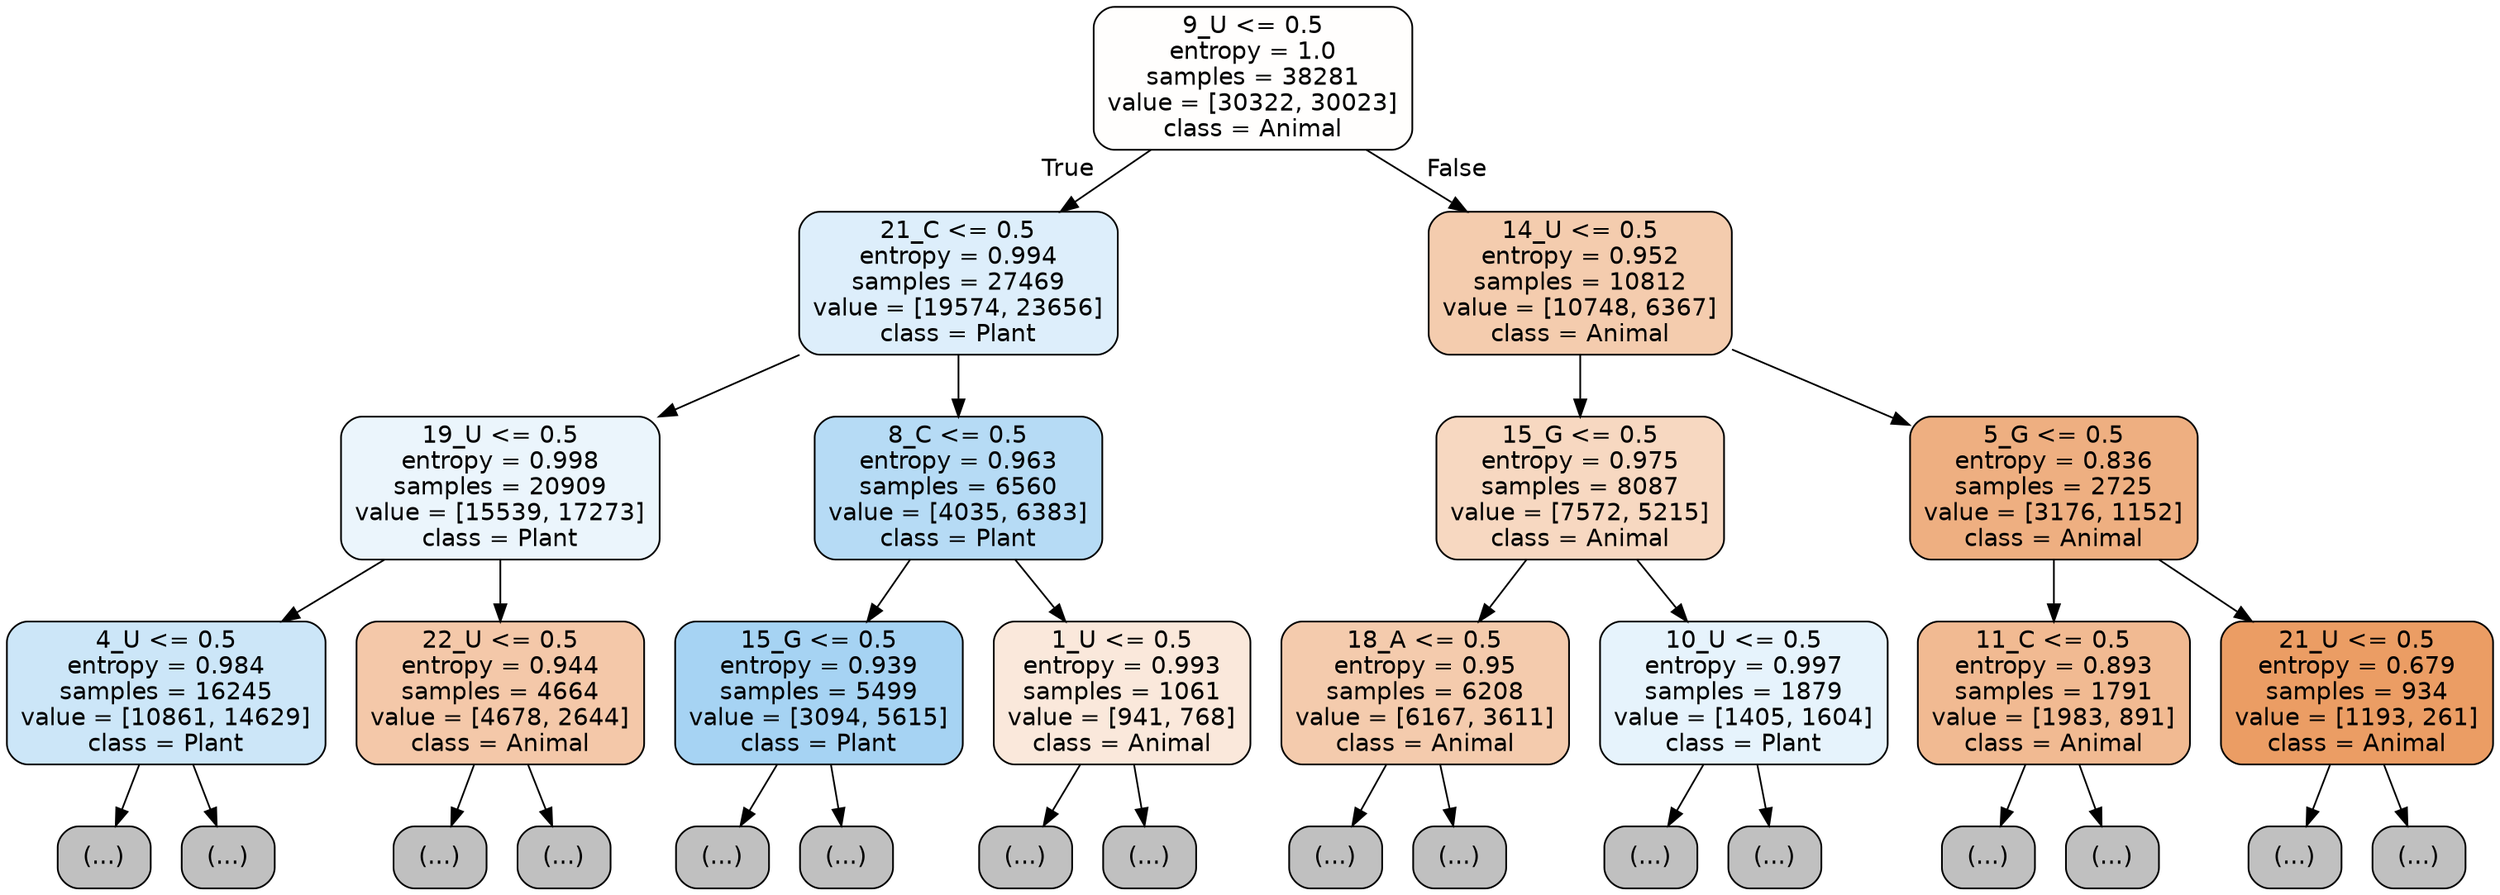 digraph Tree {
node [shape=box, style="filled, rounded", color="black", fontname="helvetica"] ;
edge [fontname="helvetica"] ;
0 [label="9_U <= 0.5\nentropy = 1.0\nsamples = 38281\nvalue = [30322, 30023]\nclass = Animal", fillcolor="#fffefd"] ;
1 [label="21_C <= 0.5\nentropy = 0.994\nsamples = 27469\nvalue = [19574, 23656]\nclass = Plant", fillcolor="#ddeefb"] ;
0 -> 1 [labeldistance=2.5, labelangle=45, headlabel="True"] ;
2 [label="19_U <= 0.5\nentropy = 0.998\nsamples = 20909\nvalue = [15539, 17273]\nclass = Plant", fillcolor="#ebf5fc"] ;
1 -> 2 ;
3 [label="4_U <= 0.5\nentropy = 0.984\nsamples = 16245\nvalue = [10861, 14629]\nclass = Plant", fillcolor="#cce6f8"] ;
2 -> 3 ;
4 [label="(...)", fillcolor="#C0C0C0"] ;
3 -> 4 ;
5627 [label="(...)", fillcolor="#C0C0C0"] ;
3 -> 5627 ;
7228 [label="22_U <= 0.5\nentropy = 0.944\nsamples = 4664\nvalue = [4678, 2644]\nclass = Animal", fillcolor="#f4c8a9"] ;
2 -> 7228 ;
7229 [label="(...)", fillcolor="#C0C0C0"] ;
7228 -> 7229 ;
9502 [label="(...)", fillcolor="#C0C0C0"] ;
7228 -> 9502 ;
9719 [label="8_C <= 0.5\nentropy = 0.963\nsamples = 6560\nvalue = [4035, 6383]\nclass = Plant", fillcolor="#b6dbf5"] ;
1 -> 9719 ;
9720 [label="15_G <= 0.5\nentropy = 0.939\nsamples = 5499\nvalue = [3094, 5615]\nclass = Plant", fillcolor="#a6d3f3"] ;
9719 -> 9720 ;
9721 [label="(...)", fillcolor="#C0C0C0"] ;
9720 -> 9721 ;
11236 [label="(...)", fillcolor="#C0C0C0"] ;
9720 -> 11236 ;
11819 [label="1_U <= 0.5\nentropy = 0.993\nsamples = 1061\nvalue = [941, 768]\nclass = Animal", fillcolor="#fae8db"] ;
9719 -> 11819 ;
11820 [label="(...)", fillcolor="#C0C0C0"] ;
11819 -> 11820 ;
12133 [label="(...)", fillcolor="#C0C0C0"] ;
11819 -> 12133 ;
12364 [label="14_U <= 0.5\nentropy = 0.952\nsamples = 10812\nvalue = [10748, 6367]\nclass = Animal", fillcolor="#f4ccae"] ;
0 -> 12364 [labeldistance=2.5, labelangle=-45, headlabel="False"] ;
12365 [label="15_G <= 0.5\nentropy = 0.975\nsamples = 8087\nvalue = [7572, 5215]\nclass = Animal", fillcolor="#f7d8c1"] ;
12364 -> 12365 ;
12366 [label="18_A <= 0.5\nentropy = 0.95\nsamples = 6208\nvalue = [6167, 3611]\nclass = Animal", fillcolor="#f4cbad"] ;
12365 -> 12366 ;
12367 [label="(...)", fillcolor="#C0C0C0"] ;
12366 -> 12367 ;
14458 [label="(...)", fillcolor="#C0C0C0"] ;
12366 -> 14458 ;
15017 [label="10_U <= 0.5\nentropy = 0.997\nsamples = 1879\nvalue = [1405, 1604]\nclass = Plant", fillcolor="#e6f3fc"] ;
12365 -> 15017 ;
15018 [label="(...)", fillcolor="#C0C0C0"] ;
15017 -> 15018 ;
15543 [label="(...)", fillcolor="#C0C0C0"] ;
15017 -> 15543 ;
15778 [label="5_G <= 0.5\nentropy = 0.836\nsamples = 2725\nvalue = [3176, 1152]\nclass = Animal", fillcolor="#eeaf81"] ;
12364 -> 15778 ;
15779 [label="11_C <= 0.5\nentropy = 0.893\nsamples = 1791\nvalue = [1983, 891]\nclass = Animal", fillcolor="#f1ba92"] ;
15778 -> 15779 ;
15780 [label="(...)", fillcolor="#C0C0C0"] ;
15779 -> 15780 ;
16537 [label="(...)", fillcolor="#C0C0C0"] ;
15779 -> 16537 ;
16774 [label="21_U <= 0.5\nentropy = 0.679\nsamples = 934\nvalue = [1193, 261]\nclass = Animal", fillcolor="#eb9d64"] ;
15778 -> 16774 ;
16775 [label="(...)", fillcolor="#C0C0C0"] ;
16774 -> 16775 ;
17016 [label="(...)", fillcolor="#C0C0C0"] ;
16774 -> 17016 ;
}